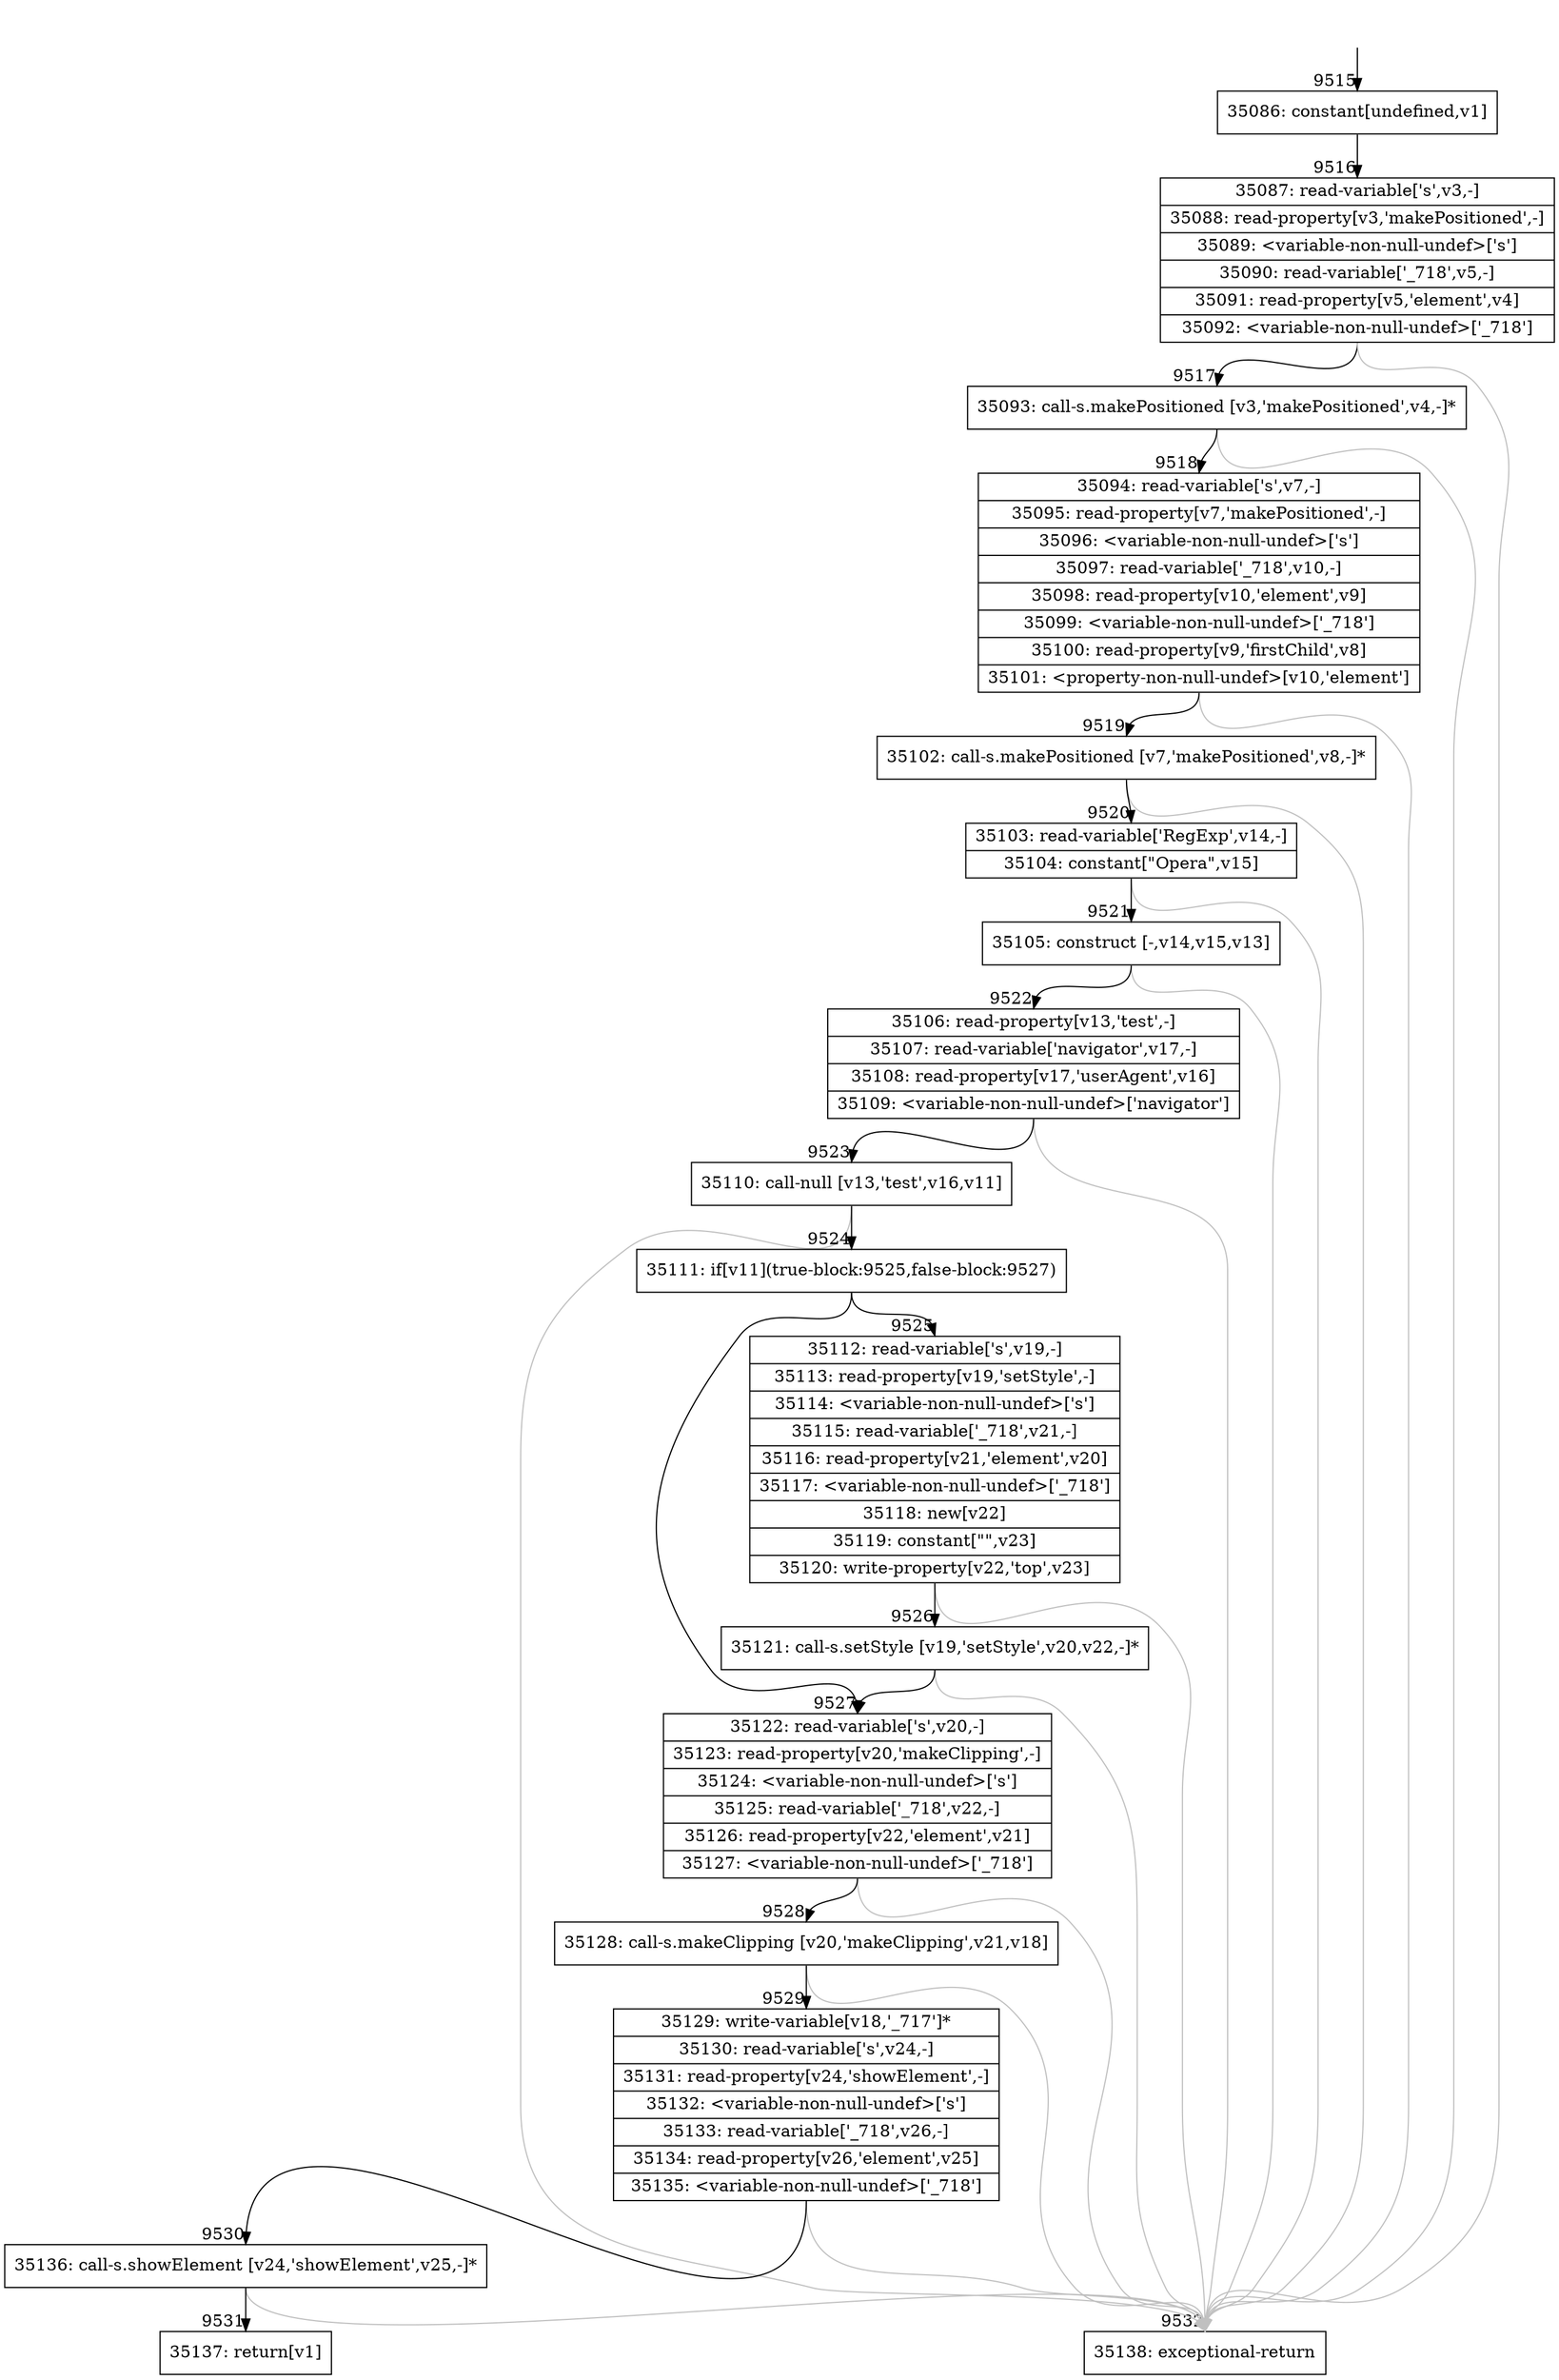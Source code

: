 digraph {
rankdir="TD"
BB_entry664[shape=none,label=""];
BB_entry664 -> BB9515 [tailport=s, headport=n, headlabel="    9515"]
BB9515 [shape=record label="{35086: constant[undefined,v1]}" ] 
BB9515 -> BB9516 [tailport=s, headport=n, headlabel="      9516"]
BB9516 [shape=record label="{35087: read-variable['s',v3,-]|35088: read-property[v3,'makePositioned',-]|35089: \<variable-non-null-undef\>['s']|35090: read-variable['_718',v5,-]|35091: read-property[v5,'element',v4]|35092: \<variable-non-null-undef\>['_718']}" ] 
BB9516 -> BB9517 [tailport=s, headport=n, headlabel="      9517"]
BB9516 -> BB9532 [tailport=s, headport=n, color=gray, headlabel="      9532"]
BB9517 [shape=record label="{35093: call-s.makePositioned [v3,'makePositioned',v4,-]*}" ] 
BB9517 -> BB9518 [tailport=s, headport=n, headlabel="      9518"]
BB9517 -> BB9532 [tailport=s, headport=n, color=gray]
BB9518 [shape=record label="{35094: read-variable['s',v7,-]|35095: read-property[v7,'makePositioned',-]|35096: \<variable-non-null-undef\>['s']|35097: read-variable['_718',v10,-]|35098: read-property[v10,'element',v9]|35099: \<variable-non-null-undef\>['_718']|35100: read-property[v9,'firstChild',v8]|35101: \<property-non-null-undef\>[v10,'element']}" ] 
BB9518 -> BB9519 [tailport=s, headport=n, headlabel="      9519"]
BB9518 -> BB9532 [tailport=s, headport=n, color=gray]
BB9519 [shape=record label="{35102: call-s.makePositioned [v7,'makePositioned',v8,-]*}" ] 
BB9519 -> BB9520 [tailport=s, headport=n, headlabel="      9520"]
BB9519 -> BB9532 [tailport=s, headport=n, color=gray]
BB9520 [shape=record label="{35103: read-variable['RegExp',v14,-]|35104: constant[\"Opera\",v15]}" ] 
BB9520 -> BB9521 [tailport=s, headport=n, headlabel="      9521"]
BB9520 -> BB9532 [tailport=s, headport=n, color=gray]
BB9521 [shape=record label="{35105: construct [-,v14,v15,v13]}" ] 
BB9521 -> BB9522 [tailport=s, headport=n, headlabel="      9522"]
BB9521 -> BB9532 [tailport=s, headport=n, color=gray]
BB9522 [shape=record label="{35106: read-property[v13,'test',-]|35107: read-variable['navigator',v17,-]|35108: read-property[v17,'userAgent',v16]|35109: \<variable-non-null-undef\>['navigator']}" ] 
BB9522 -> BB9523 [tailport=s, headport=n, headlabel="      9523"]
BB9522 -> BB9532 [tailport=s, headport=n, color=gray]
BB9523 [shape=record label="{35110: call-null [v13,'test',v16,v11]}" ] 
BB9523 -> BB9524 [tailport=s, headport=n, headlabel="      9524"]
BB9523 -> BB9532 [tailport=s, headport=n, color=gray]
BB9524 [shape=record label="{35111: if[v11](true-block:9525,false-block:9527)}" ] 
BB9524 -> BB9525 [tailport=s, headport=n, headlabel="      9525"]
BB9524 -> BB9527 [tailport=s, headport=n, headlabel="      9527"]
BB9525 [shape=record label="{35112: read-variable['s',v19,-]|35113: read-property[v19,'setStyle',-]|35114: \<variable-non-null-undef\>['s']|35115: read-variable['_718',v21,-]|35116: read-property[v21,'element',v20]|35117: \<variable-non-null-undef\>['_718']|35118: new[v22]|35119: constant[\"\",v23]|35120: write-property[v22,'top',v23]}" ] 
BB9525 -> BB9526 [tailport=s, headport=n, headlabel="      9526"]
BB9525 -> BB9532 [tailport=s, headport=n, color=gray]
BB9526 [shape=record label="{35121: call-s.setStyle [v19,'setStyle',v20,v22,-]*}" ] 
BB9526 -> BB9527 [tailport=s, headport=n]
BB9526 -> BB9532 [tailport=s, headport=n, color=gray]
BB9527 [shape=record label="{35122: read-variable['s',v20,-]|35123: read-property[v20,'makeClipping',-]|35124: \<variable-non-null-undef\>['s']|35125: read-variable['_718',v22,-]|35126: read-property[v22,'element',v21]|35127: \<variable-non-null-undef\>['_718']}" ] 
BB9527 -> BB9528 [tailport=s, headport=n, headlabel="      9528"]
BB9527 -> BB9532 [tailport=s, headport=n, color=gray]
BB9528 [shape=record label="{35128: call-s.makeClipping [v20,'makeClipping',v21,v18]}" ] 
BB9528 -> BB9529 [tailport=s, headport=n, headlabel="      9529"]
BB9528 -> BB9532 [tailport=s, headport=n, color=gray]
BB9529 [shape=record label="{35129: write-variable[v18,'_717']*|35130: read-variable['s',v24,-]|35131: read-property[v24,'showElement',-]|35132: \<variable-non-null-undef\>['s']|35133: read-variable['_718',v26,-]|35134: read-property[v26,'element',v25]|35135: \<variable-non-null-undef\>['_718']}" ] 
BB9529 -> BB9530 [tailport=s, headport=n, headlabel="      9530"]
BB9529 -> BB9532 [tailport=s, headport=n, color=gray]
BB9530 [shape=record label="{35136: call-s.showElement [v24,'showElement',v25,-]*}" ] 
BB9530 -> BB9531 [tailport=s, headport=n, headlabel="      9531"]
BB9530 -> BB9532 [tailport=s, headport=n, color=gray]
BB9531 [shape=record label="{35137: return[v1]}" ] 
BB9532 [shape=record label="{35138: exceptional-return}" ] 
//#$~ 6742
}
